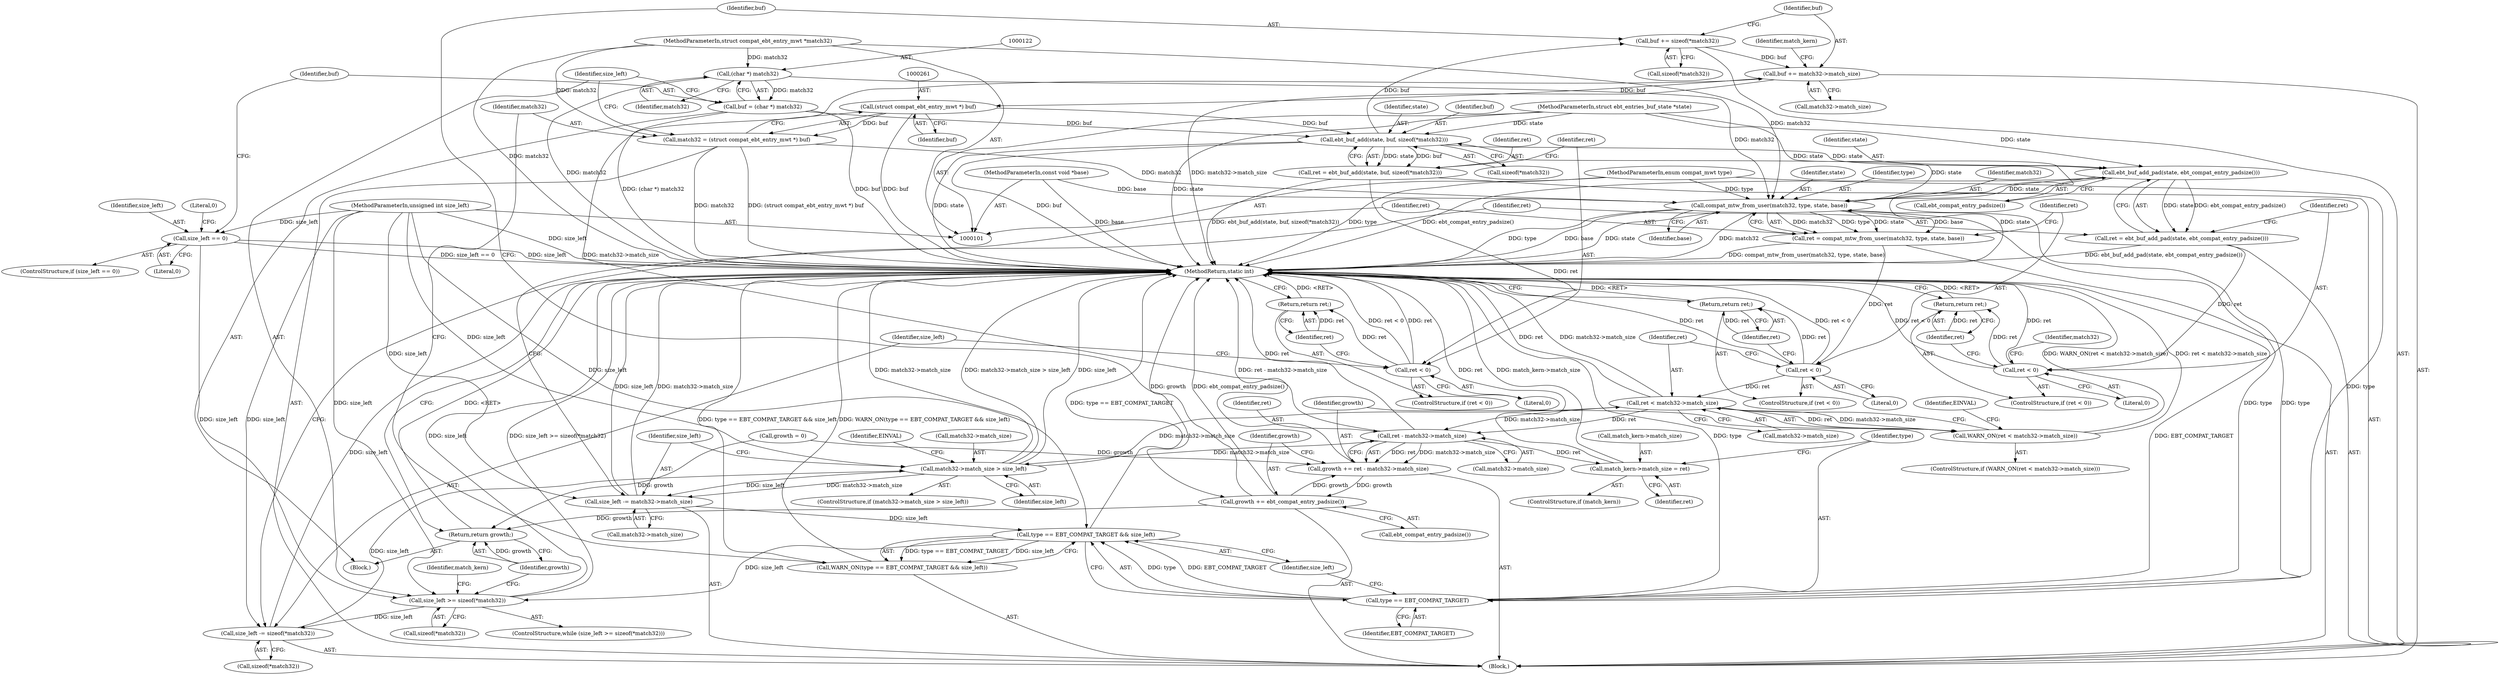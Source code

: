 digraph "1_linux_b71812168571fa55e44cdd0254471331b9c4c4c6@API" {
"1000235" [label="(Call,buf += sizeof(*match32))"];
"1000160" [label="(Call,ebt_buf_add(state, buf, sizeof(*match32)))"];
"1000204" [label="(Call,compat_mtw_from_user(match32, type, state, base))"];
"1000258" [label="(Call,match32 = (struct compat_ebt_entry_mwt *) buf)"];
"1000260" [label="(Call,(struct compat_ebt_entry_mwt *) buf)"];
"1000240" [label="(Call,buf += match32->match_size)"];
"1000227" [label="(Call,ret - match32->match_size)"];
"1000217" [label="(Call,ret < match32->match_size)"];
"1000210" [label="(Call,ret < 0)"];
"1000202" [label="(Call,ret = compat_mtw_from_user(match32, type, state, base))"];
"1000189" [label="(Call,match32->match_size > size_left)"];
"1000172" [label="(Call,size_left -= sizeof(*match32))"];
"1000125" [label="(Call,size_left >= sizeof(*match32))"];
"1000114" [label="(Call,size_left == 0)"];
"1000103" [label="(MethodParameterIn,unsigned int size_left)"];
"1000253" [label="(Call,type == EBT_COMPAT_TARGET && size_left)"];
"1000254" [label="(Call,type == EBT_COMPAT_TARGET)"];
"1000104" [label="(MethodParameterIn,enum compat_mwt type)"];
"1000197" [label="(Call,size_left -= match32->match_size)"];
"1000235" [label="(Call,buf += sizeof(*match32))"];
"1000102" [label="(MethodParameterIn,struct compat_ebt_entry_mwt *match32)"];
"1000121" [label="(Call,(char *) match32)"];
"1000179" [label="(Call,ebt_buf_add_pad(state, ebt_compat_entry_padsize()))"];
"1000105" [label="(MethodParameterIn,struct ebt_entries_buf_state *state)"];
"1000106" [label="(MethodParameterIn,const void *base)"];
"1000119" [label="(Call,buf = (char *) match32)"];
"1000158" [label="(Call,ret = ebt_buf_add(state, buf, sizeof(*match32)))"];
"1000167" [label="(Call,ret < 0)"];
"1000170" [label="(Return,return ret;)"];
"1000177" [label="(Call,ret = ebt_buf_add_pad(state, ebt_compat_entry_padsize()))"];
"1000183" [label="(Call,ret < 0)"];
"1000186" [label="(Return,return ret;)"];
"1000213" [label="(Return,return ret;)"];
"1000216" [label="(Call,WARN_ON(ret < match32->match_size))"];
"1000252" [label="(Call,WARN_ON(type == EBT_COMPAT_TARGET && size_left))"];
"1000225" [label="(Call,growth += ret - match32->match_size)"];
"1000232" [label="(Call,growth += ebt_compat_entry_padsize())"];
"1000263" [label="(Return,return growth;)"];
"1000247" [label="(Call,match_kern->match_size = ret)"];
"1000202" [label="(Call,ret = compat_mtw_from_user(match32, type, state, base))"];
"1000208" [label="(Identifier,base)"];
"1000182" [label="(ControlStructure,if (ret < 0))"];
"1000212" [label="(Literal,0)"];
"1000113" [label="(ControlStructure,if (size_left == 0))"];
"1000210" [label="(Call,ret < 0)"];
"1000197" [label="(Call,size_left -= match32->match_size)"];
"1000216" [label="(Call,WARN_ON(ret < match32->match_size))"];
"1000257" [label="(Identifier,size_left)"];
"1000236" [label="(Identifier,buf)"];
"1000127" [label="(Call,sizeof(*match32))"];
"1000161" [label="(Identifier,state)"];
"1000190" [label="(Call,match32->match_size)"];
"1000260" [label="(Call,(struct compat_ebt_entry_mwt *) buf)"];
"1000211" [label="(Identifier,ret)"];
"1000193" [label="(Identifier,size_left)"];
"1000188" [label="(ControlStructure,if (match32->match_size > size_left))"];
"1000253" [label="(Call,type == EBT_COMPAT_TARGET && size_left)"];
"1000105" [label="(MethodParameterIn,struct ebt_entries_buf_state *state)"];
"1000217" [label="(Call,ret < match32->match_size)"];
"1000234" [label="(Call,ebt_compat_entry_padsize())"];
"1000114" [label="(Call,size_left == 0)"];
"1000167" [label="(Call,ret < 0)"];
"1000173" [label="(Identifier,size_left)"];
"1000171" [label="(Identifier,ret)"];
"1000199" [label="(Call,match32->match_size)"];
"1000159" [label="(Identifier,ret)"];
"1000170" [label="(Return,return ret;)"];
"1000177" [label="(Call,ret = ebt_buf_add_pad(state, ebt_compat_entry_padsize()))"];
"1000166" [label="(ControlStructure,if (ret < 0))"];
"1000158" [label="(Call,ret = ebt_buf_add(state, buf, sizeof(*match32)))"];
"1000251" [label="(Identifier,ret)"];
"1000241" [label="(Identifier,buf)"];
"1000174" [label="(Call,sizeof(*match32))"];
"1000232" [label="(Call,growth += ebt_compat_entry_padsize())"];
"1000107" [label="(Block,)"];
"1000106" [label="(MethodParameterIn,const void *base)"];
"1000119" [label="(Call,buf = (char *) match32)"];
"1000214" [label="(Identifier,ret)"];
"1000184" [label="(Identifier,ret)"];
"1000189" [label="(Call,match32->match_size > size_left)"];
"1000172" [label="(Call,size_left -= sizeof(*match32))"];
"1000233" [label="(Identifier,growth)"];
"1000265" [label="(MethodReturn,static int)"];
"1000123" [label="(Identifier,match32)"];
"1000160" [label="(Call,ebt_buf_add(state, buf, sizeof(*match32)))"];
"1000191" [label="(Identifier,match32)"];
"1000196" [label="(Identifier,EINVAL)"];
"1000120" [label="(Identifier,buf)"];
"1000248" [label="(Call,match_kern->match_size)"];
"1000134" [label="(Identifier,match_kern)"];
"1000262" [label="(Identifier,buf)"];
"1000121" [label="(Call,(char *) match32)"];
"1000205" [label="(Identifier,match32)"];
"1000125" [label="(Call,size_left >= sizeof(*match32))"];
"1000258" [label="(Call,match32 = (struct compat_ebt_entry_mwt *) buf)"];
"1000179" [label="(Call,ebt_buf_add_pad(state, ebt_compat_entry_padsize()))"];
"1000246" [label="(Identifier,match_kern)"];
"1000162" [label="(Identifier,buf)"];
"1000263" [label="(Return,return growth;)"];
"1000207" [label="(Identifier,state)"];
"1000252" [label="(Call,WARN_ON(type == EBT_COMPAT_TARGET && size_left))"];
"1000116" [label="(Literal,0)"];
"1000130" [label="(Block,)"];
"1000225" [label="(Call,growth += ret - match32->match_size)"];
"1000124" [label="(ControlStructure,while (size_left >= sizeof(*match32)))"];
"1000215" [label="(ControlStructure,if (WARN_ON(ret < match32->match_size)))"];
"1000256" [label="(Identifier,EBT_COMPAT_TARGET)"];
"1000126" [label="(Identifier,size_left)"];
"1000118" [label="(Literal,0)"];
"1000219" [label="(Call,match32->match_size)"];
"1000203" [label="(Identifier,ret)"];
"1000115" [label="(Identifier,size_left)"];
"1000264" [label="(Identifier,growth)"];
"1000183" [label="(Call,ret < 0)"];
"1000104" [label="(MethodParameterIn,enum compat_mwt type)"];
"1000242" [label="(Call,match32->match_size)"];
"1000206" [label="(Identifier,type)"];
"1000185" [label="(Literal,0)"];
"1000259" [label="(Identifier,match32)"];
"1000209" [label="(ControlStructure,if (ret < 0))"];
"1000227" [label="(Call,ret - match32->match_size)"];
"1000178" [label="(Identifier,ret)"];
"1000169" [label="(Literal,0)"];
"1000163" [label="(Call,sizeof(*match32))"];
"1000224" [label="(Identifier,EINVAL)"];
"1000247" [label="(Call,match_kern->match_size = ret)"];
"1000255" [label="(Identifier,type)"];
"1000235" [label="(Call,buf += sizeof(*match32))"];
"1000213" [label="(Return,return ret;)"];
"1000228" [label="(Identifier,ret)"];
"1000218" [label="(Identifier,ret)"];
"1000187" [label="(Identifier,ret)"];
"1000109" [label="(Call,growth = 0)"];
"1000102" [label="(MethodParameterIn,struct compat_ebt_entry_mwt *match32)"];
"1000254" [label="(Call,type == EBT_COMPAT_TARGET)"];
"1000237" [label="(Call,sizeof(*match32))"];
"1000204" [label="(Call,compat_mtw_from_user(match32, type, state, base))"];
"1000240" [label="(Call,buf += match32->match_size)"];
"1000245" [label="(ControlStructure,if (match_kern))"];
"1000103" [label="(MethodParameterIn,unsigned int size_left)"];
"1000180" [label="(Identifier,state)"];
"1000229" [label="(Call,match32->match_size)"];
"1000168" [label="(Identifier,ret)"];
"1000181" [label="(Call,ebt_compat_entry_padsize())"];
"1000198" [label="(Identifier,size_left)"];
"1000226" [label="(Identifier,growth)"];
"1000186" [label="(Return,return ret;)"];
"1000235" -> "1000130"  [label="AST: "];
"1000235" -> "1000237"  [label="CFG: "];
"1000236" -> "1000235"  [label="AST: "];
"1000237" -> "1000235"  [label="AST: "];
"1000241" -> "1000235"  [label="CFG: "];
"1000160" -> "1000235"  [label="DDG: buf"];
"1000235" -> "1000240"  [label="DDG: buf"];
"1000160" -> "1000158"  [label="AST: "];
"1000160" -> "1000163"  [label="CFG: "];
"1000161" -> "1000160"  [label="AST: "];
"1000162" -> "1000160"  [label="AST: "];
"1000163" -> "1000160"  [label="AST: "];
"1000158" -> "1000160"  [label="CFG: "];
"1000160" -> "1000265"  [label="DDG: buf"];
"1000160" -> "1000265"  [label="DDG: state"];
"1000160" -> "1000158"  [label="DDG: state"];
"1000160" -> "1000158"  [label="DDG: buf"];
"1000204" -> "1000160"  [label="DDG: state"];
"1000105" -> "1000160"  [label="DDG: state"];
"1000260" -> "1000160"  [label="DDG: buf"];
"1000119" -> "1000160"  [label="DDG: buf"];
"1000160" -> "1000179"  [label="DDG: state"];
"1000204" -> "1000202"  [label="AST: "];
"1000204" -> "1000208"  [label="CFG: "];
"1000205" -> "1000204"  [label="AST: "];
"1000206" -> "1000204"  [label="AST: "];
"1000207" -> "1000204"  [label="AST: "];
"1000208" -> "1000204"  [label="AST: "];
"1000202" -> "1000204"  [label="CFG: "];
"1000204" -> "1000265"  [label="DDG: type"];
"1000204" -> "1000265"  [label="DDG: base"];
"1000204" -> "1000265"  [label="DDG: state"];
"1000204" -> "1000265"  [label="DDG: match32"];
"1000204" -> "1000202"  [label="DDG: match32"];
"1000204" -> "1000202"  [label="DDG: type"];
"1000204" -> "1000202"  [label="DDG: state"];
"1000204" -> "1000202"  [label="DDG: base"];
"1000258" -> "1000204"  [label="DDG: match32"];
"1000121" -> "1000204"  [label="DDG: match32"];
"1000102" -> "1000204"  [label="DDG: match32"];
"1000254" -> "1000204"  [label="DDG: type"];
"1000104" -> "1000204"  [label="DDG: type"];
"1000179" -> "1000204"  [label="DDG: state"];
"1000105" -> "1000204"  [label="DDG: state"];
"1000106" -> "1000204"  [label="DDG: base"];
"1000204" -> "1000254"  [label="DDG: type"];
"1000258" -> "1000130"  [label="AST: "];
"1000258" -> "1000260"  [label="CFG: "];
"1000259" -> "1000258"  [label="AST: "];
"1000260" -> "1000258"  [label="AST: "];
"1000126" -> "1000258"  [label="CFG: "];
"1000258" -> "1000265"  [label="DDG: match32"];
"1000258" -> "1000265"  [label="DDG: (struct compat_ebt_entry_mwt *) buf"];
"1000260" -> "1000258"  [label="DDG: buf"];
"1000102" -> "1000258"  [label="DDG: match32"];
"1000260" -> "1000262"  [label="CFG: "];
"1000261" -> "1000260"  [label="AST: "];
"1000262" -> "1000260"  [label="AST: "];
"1000260" -> "1000265"  [label="DDG: buf"];
"1000240" -> "1000260"  [label="DDG: buf"];
"1000240" -> "1000130"  [label="AST: "];
"1000240" -> "1000242"  [label="CFG: "];
"1000241" -> "1000240"  [label="AST: "];
"1000242" -> "1000240"  [label="AST: "];
"1000246" -> "1000240"  [label="CFG: "];
"1000240" -> "1000265"  [label="DDG: match32->match_size"];
"1000227" -> "1000240"  [label="DDG: match32->match_size"];
"1000227" -> "1000225"  [label="AST: "];
"1000227" -> "1000229"  [label="CFG: "];
"1000228" -> "1000227"  [label="AST: "];
"1000229" -> "1000227"  [label="AST: "];
"1000225" -> "1000227"  [label="CFG: "];
"1000227" -> "1000265"  [label="DDG: ret"];
"1000227" -> "1000189"  [label="DDG: match32->match_size"];
"1000227" -> "1000225"  [label="DDG: ret"];
"1000227" -> "1000225"  [label="DDG: match32->match_size"];
"1000217" -> "1000227"  [label="DDG: ret"];
"1000217" -> "1000227"  [label="DDG: match32->match_size"];
"1000227" -> "1000247"  [label="DDG: ret"];
"1000217" -> "1000216"  [label="AST: "];
"1000217" -> "1000219"  [label="CFG: "];
"1000218" -> "1000217"  [label="AST: "];
"1000219" -> "1000217"  [label="AST: "];
"1000216" -> "1000217"  [label="CFG: "];
"1000217" -> "1000265"  [label="DDG: match32->match_size"];
"1000217" -> "1000265"  [label="DDG: ret"];
"1000217" -> "1000216"  [label="DDG: ret"];
"1000217" -> "1000216"  [label="DDG: match32->match_size"];
"1000210" -> "1000217"  [label="DDG: ret"];
"1000189" -> "1000217"  [label="DDG: match32->match_size"];
"1000210" -> "1000209"  [label="AST: "];
"1000210" -> "1000212"  [label="CFG: "];
"1000211" -> "1000210"  [label="AST: "];
"1000212" -> "1000210"  [label="AST: "];
"1000214" -> "1000210"  [label="CFG: "];
"1000218" -> "1000210"  [label="CFG: "];
"1000210" -> "1000265"  [label="DDG: ret < 0"];
"1000210" -> "1000265"  [label="DDG: ret"];
"1000202" -> "1000210"  [label="DDG: ret"];
"1000210" -> "1000213"  [label="DDG: ret"];
"1000202" -> "1000130"  [label="AST: "];
"1000203" -> "1000202"  [label="AST: "];
"1000211" -> "1000202"  [label="CFG: "];
"1000202" -> "1000265"  [label="DDG: compat_mtw_from_user(match32, type, state, base)"];
"1000189" -> "1000188"  [label="AST: "];
"1000189" -> "1000193"  [label="CFG: "];
"1000190" -> "1000189"  [label="AST: "];
"1000193" -> "1000189"  [label="AST: "];
"1000196" -> "1000189"  [label="CFG: "];
"1000198" -> "1000189"  [label="CFG: "];
"1000189" -> "1000265"  [label="DDG: match32->match_size"];
"1000189" -> "1000265"  [label="DDG: match32->match_size > size_left"];
"1000189" -> "1000265"  [label="DDG: size_left"];
"1000172" -> "1000189"  [label="DDG: size_left"];
"1000103" -> "1000189"  [label="DDG: size_left"];
"1000189" -> "1000197"  [label="DDG: match32->match_size"];
"1000189" -> "1000197"  [label="DDG: size_left"];
"1000172" -> "1000130"  [label="AST: "];
"1000172" -> "1000174"  [label="CFG: "];
"1000173" -> "1000172"  [label="AST: "];
"1000174" -> "1000172"  [label="AST: "];
"1000178" -> "1000172"  [label="CFG: "];
"1000172" -> "1000265"  [label="DDG: size_left"];
"1000125" -> "1000172"  [label="DDG: size_left"];
"1000103" -> "1000172"  [label="DDG: size_left"];
"1000125" -> "1000124"  [label="AST: "];
"1000125" -> "1000127"  [label="CFG: "];
"1000126" -> "1000125"  [label="AST: "];
"1000127" -> "1000125"  [label="AST: "];
"1000134" -> "1000125"  [label="CFG: "];
"1000264" -> "1000125"  [label="CFG: "];
"1000125" -> "1000265"  [label="DDG: size_left"];
"1000125" -> "1000265"  [label="DDG: size_left >= sizeof(*match32)"];
"1000114" -> "1000125"  [label="DDG: size_left"];
"1000253" -> "1000125"  [label="DDG: size_left"];
"1000103" -> "1000125"  [label="DDG: size_left"];
"1000114" -> "1000113"  [label="AST: "];
"1000114" -> "1000116"  [label="CFG: "];
"1000115" -> "1000114"  [label="AST: "];
"1000116" -> "1000114"  [label="AST: "];
"1000118" -> "1000114"  [label="CFG: "];
"1000120" -> "1000114"  [label="CFG: "];
"1000114" -> "1000265"  [label="DDG: size_left == 0"];
"1000114" -> "1000265"  [label="DDG: size_left"];
"1000103" -> "1000114"  [label="DDG: size_left"];
"1000103" -> "1000101"  [label="AST: "];
"1000103" -> "1000265"  [label="DDG: size_left"];
"1000103" -> "1000197"  [label="DDG: size_left"];
"1000103" -> "1000253"  [label="DDG: size_left"];
"1000253" -> "1000252"  [label="AST: "];
"1000253" -> "1000254"  [label="CFG: "];
"1000253" -> "1000257"  [label="CFG: "];
"1000254" -> "1000253"  [label="AST: "];
"1000257" -> "1000253"  [label="AST: "];
"1000252" -> "1000253"  [label="CFG: "];
"1000253" -> "1000265"  [label="DDG: type == EBT_COMPAT_TARGET"];
"1000253" -> "1000252"  [label="DDG: type == EBT_COMPAT_TARGET"];
"1000253" -> "1000252"  [label="DDG: size_left"];
"1000254" -> "1000253"  [label="DDG: type"];
"1000254" -> "1000253"  [label="DDG: EBT_COMPAT_TARGET"];
"1000197" -> "1000253"  [label="DDG: size_left"];
"1000254" -> "1000256"  [label="CFG: "];
"1000255" -> "1000254"  [label="AST: "];
"1000256" -> "1000254"  [label="AST: "];
"1000257" -> "1000254"  [label="CFG: "];
"1000254" -> "1000265"  [label="DDG: type"];
"1000254" -> "1000265"  [label="DDG: EBT_COMPAT_TARGET"];
"1000104" -> "1000254"  [label="DDG: type"];
"1000104" -> "1000101"  [label="AST: "];
"1000104" -> "1000265"  [label="DDG: type"];
"1000197" -> "1000130"  [label="AST: "];
"1000197" -> "1000199"  [label="CFG: "];
"1000198" -> "1000197"  [label="AST: "];
"1000199" -> "1000197"  [label="AST: "];
"1000203" -> "1000197"  [label="CFG: "];
"1000197" -> "1000265"  [label="DDG: match32->match_size"];
"1000197" -> "1000265"  [label="DDG: size_left"];
"1000102" -> "1000101"  [label="AST: "];
"1000102" -> "1000265"  [label="DDG: match32"];
"1000102" -> "1000121"  [label="DDG: match32"];
"1000121" -> "1000119"  [label="AST: "];
"1000121" -> "1000123"  [label="CFG: "];
"1000122" -> "1000121"  [label="AST: "];
"1000123" -> "1000121"  [label="AST: "];
"1000119" -> "1000121"  [label="CFG: "];
"1000121" -> "1000265"  [label="DDG: match32"];
"1000121" -> "1000119"  [label="DDG: match32"];
"1000179" -> "1000177"  [label="AST: "];
"1000179" -> "1000181"  [label="CFG: "];
"1000180" -> "1000179"  [label="AST: "];
"1000181" -> "1000179"  [label="AST: "];
"1000177" -> "1000179"  [label="CFG: "];
"1000179" -> "1000265"  [label="DDG: ebt_compat_entry_padsize()"];
"1000179" -> "1000265"  [label="DDG: state"];
"1000179" -> "1000177"  [label="DDG: state"];
"1000179" -> "1000177"  [label="DDG: ebt_compat_entry_padsize()"];
"1000105" -> "1000179"  [label="DDG: state"];
"1000105" -> "1000101"  [label="AST: "];
"1000105" -> "1000265"  [label="DDG: state"];
"1000106" -> "1000101"  [label="AST: "];
"1000106" -> "1000265"  [label="DDG: base"];
"1000119" -> "1000107"  [label="AST: "];
"1000120" -> "1000119"  [label="AST: "];
"1000126" -> "1000119"  [label="CFG: "];
"1000119" -> "1000265"  [label="DDG: (char *) match32"];
"1000119" -> "1000265"  [label="DDG: buf"];
"1000158" -> "1000130"  [label="AST: "];
"1000159" -> "1000158"  [label="AST: "];
"1000168" -> "1000158"  [label="CFG: "];
"1000158" -> "1000265"  [label="DDG: ebt_buf_add(state, buf, sizeof(*match32))"];
"1000158" -> "1000167"  [label="DDG: ret"];
"1000167" -> "1000166"  [label="AST: "];
"1000167" -> "1000169"  [label="CFG: "];
"1000168" -> "1000167"  [label="AST: "];
"1000169" -> "1000167"  [label="AST: "];
"1000171" -> "1000167"  [label="CFG: "];
"1000173" -> "1000167"  [label="CFG: "];
"1000167" -> "1000265"  [label="DDG: ret"];
"1000167" -> "1000265"  [label="DDG: ret < 0"];
"1000167" -> "1000170"  [label="DDG: ret"];
"1000170" -> "1000166"  [label="AST: "];
"1000170" -> "1000171"  [label="CFG: "];
"1000171" -> "1000170"  [label="AST: "];
"1000265" -> "1000170"  [label="CFG: "];
"1000170" -> "1000265"  [label="DDG: <RET>"];
"1000171" -> "1000170"  [label="DDG: ret"];
"1000177" -> "1000130"  [label="AST: "];
"1000178" -> "1000177"  [label="AST: "];
"1000184" -> "1000177"  [label="CFG: "];
"1000177" -> "1000265"  [label="DDG: ebt_buf_add_pad(state, ebt_compat_entry_padsize())"];
"1000177" -> "1000183"  [label="DDG: ret"];
"1000183" -> "1000182"  [label="AST: "];
"1000183" -> "1000185"  [label="CFG: "];
"1000184" -> "1000183"  [label="AST: "];
"1000185" -> "1000183"  [label="AST: "];
"1000187" -> "1000183"  [label="CFG: "];
"1000191" -> "1000183"  [label="CFG: "];
"1000183" -> "1000265"  [label="DDG: ret"];
"1000183" -> "1000265"  [label="DDG: ret < 0"];
"1000183" -> "1000186"  [label="DDG: ret"];
"1000186" -> "1000182"  [label="AST: "];
"1000186" -> "1000187"  [label="CFG: "];
"1000187" -> "1000186"  [label="AST: "];
"1000265" -> "1000186"  [label="CFG: "];
"1000186" -> "1000265"  [label="DDG: <RET>"];
"1000187" -> "1000186"  [label="DDG: ret"];
"1000213" -> "1000209"  [label="AST: "];
"1000213" -> "1000214"  [label="CFG: "];
"1000214" -> "1000213"  [label="AST: "];
"1000265" -> "1000213"  [label="CFG: "];
"1000213" -> "1000265"  [label="DDG: <RET>"];
"1000214" -> "1000213"  [label="DDG: ret"];
"1000216" -> "1000215"  [label="AST: "];
"1000224" -> "1000216"  [label="CFG: "];
"1000226" -> "1000216"  [label="CFG: "];
"1000216" -> "1000265"  [label="DDG: WARN_ON(ret < match32->match_size)"];
"1000216" -> "1000265"  [label="DDG: ret < match32->match_size"];
"1000252" -> "1000130"  [label="AST: "];
"1000259" -> "1000252"  [label="CFG: "];
"1000252" -> "1000265"  [label="DDG: type == EBT_COMPAT_TARGET && size_left"];
"1000252" -> "1000265"  [label="DDG: WARN_ON(type == EBT_COMPAT_TARGET && size_left)"];
"1000225" -> "1000130"  [label="AST: "];
"1000226" -> "1000225"  [label="AST: "];
"1000233" -> "1000225"  [label="CFG: "];
"1000225" -> "1000265"  [label="DDG: ret - match32->match_size"];
"1000232" -> "1000225"  [label="DDG: growth"];
"1000109" -> "1000225"  [label="DDG: growth"];
"1000225" -> "1000232"  [label="DDG: growth"];
"1000232" -> "1000130"  [label="AST: "];
"1000232" -> "1000234"  [label="CFG: "];
"1000233" -> "1000232"  [label="AST: "];
"1000234" -> "1000232"  [label="AST: "];
"1000236" -> "1000232"  [label="CFG: "];
"1000232" -> "1000265"  [label="DDG: growth"];
"1000232" -> "1000265"  [label="DDG: ebt_compat_entry_padsize()"];
"1000232" -> "1000263"  [label="DDG: growth"];
"1000263" -> "1000107"  [label="AST: "];
"1000263" -> "1000264"  [label="CFG: "];
"1000264" -> "1000263"  [label="AST: "];
"1000265" -> "1000263"  [label="CFG: "];
"1000263" -> "1000265"  [label="DDG: <RET>"];
"1000264" -> "1000263"  [label="DDG: growth"];
"1000109" -> "1000263"  [label="DDG: growth"];
"1000247" -> "1000245"  [label="AST: "];
"1000247" -> "1000251"  [label="CFG: "];
"1000248" -> "1000247"  [label="AST: "];
"1000251" -> "1000247"  [label="AST: "];
"1000255" -> "1000247"  [label="CFG: "];
"1000247" -> "1000265"  [label="DDG: match_kern->match_size"];
"1000247" -> "1000265"  [label="DDG: ret"];
}
